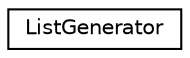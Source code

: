 digraph "Graphical Class Hierarchy"
{
  edge [fontname="Helvetica",fontsize="10",labelfontname="Helvetica",labelfontsize="10"];
  node [fontname="Helvetica",fontsize="10",shape=record];
  rankdir="LR";
  Node0 [label="ListGenerator",height=0.2,width=0.4,color="black", fillcolor="white", style="filled",URL="$classListGenerator.html",tooltip="Class with static methods.They generate and add objects to List. "];
}
